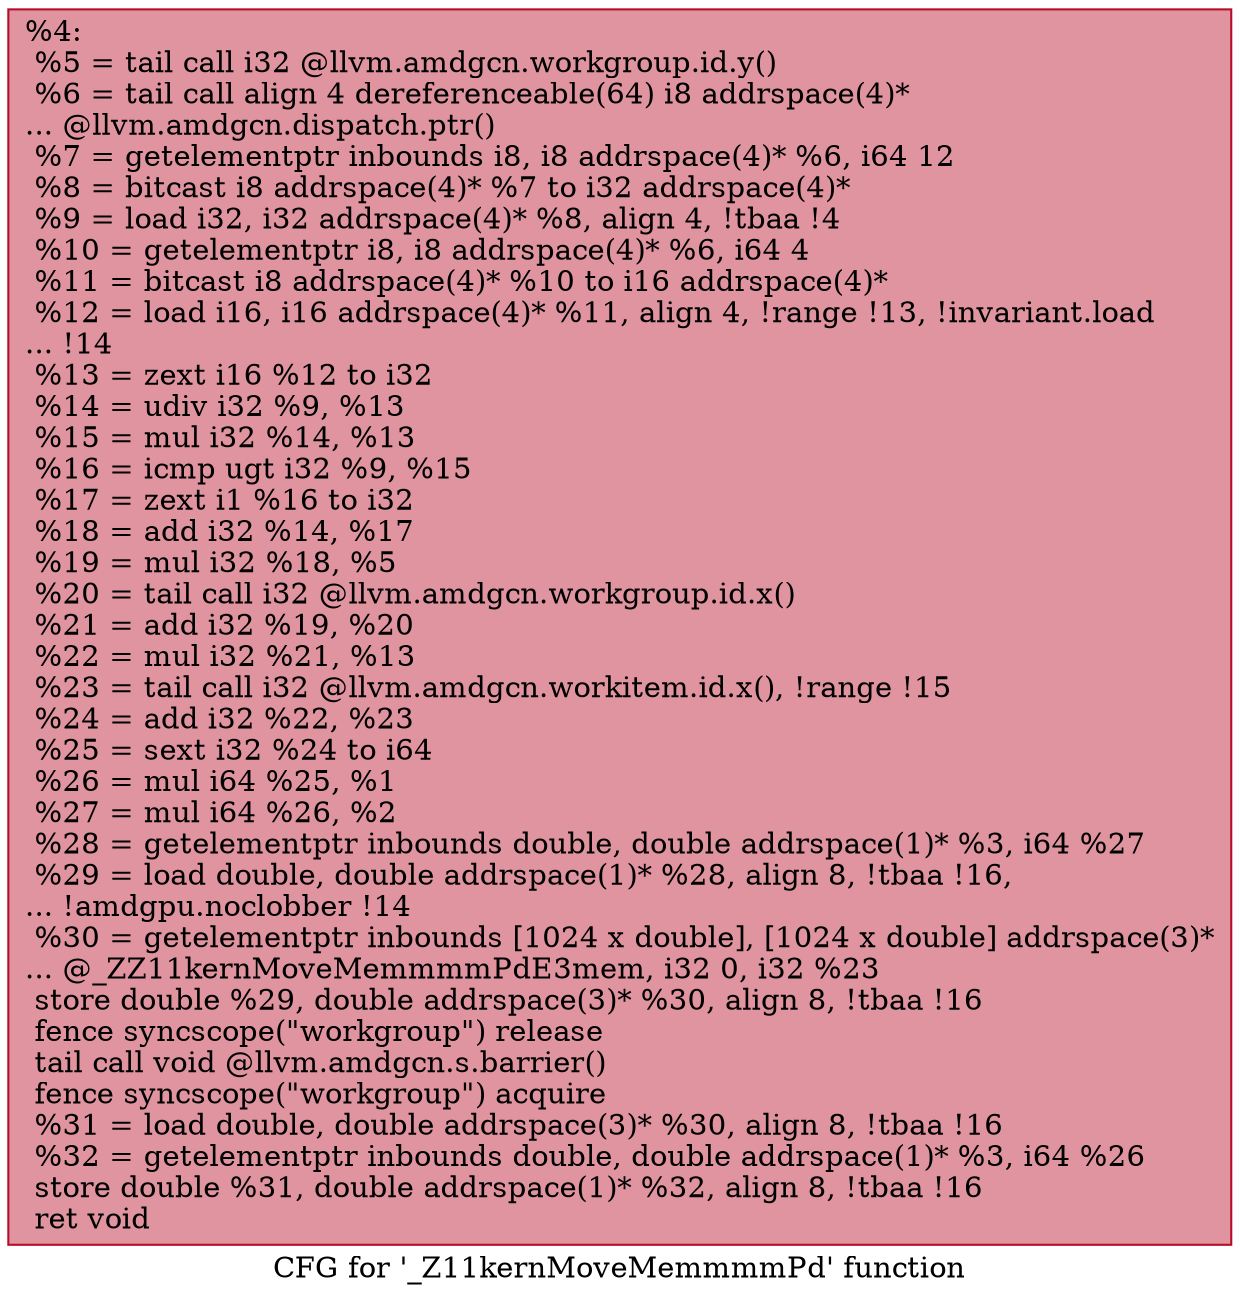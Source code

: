 digraph "CFG for '_Z11kernMoveMemmmmPd' function" {
	label="CFG for '_Z11kernMoveMemmmmPd' function";

	Node0x545b090 [shape=record,color="#b70d28ff", style=filled, fillcolor="#b70d2870",label="{%4:\l  %5 = tail call i32 @llvm.amdgcn.workgroup.id.y()\l  %6 = tail call align 4 dereferenceable(64) i8 addrspace(4)*\l... @llvm.amdgcn.dispatch.ptr()\l  %7 = getelementptr inbounds i8, i8 addrspace(4)* %6, i64 12\l  %8 = bitcast i8 addrspace(4)* %7 to i32 addrspace(4)*\l  %9 = load i32, i32 addrspace(4)* %8, align 4, !tbaa !4\l  %10 = getelementptr i8, i8 addrspace(4)* %6, i64 4\l  %11 = bitcast i8 addrspace(4)* %10 to i16 addrspace(4)*\l  %12 = load i16, i16 addrspace(4)* %11, align 4, !range !13, !invariant.load\l... !14\l  %13 = zext i16 %12 to i32\l  %14 = udiv i32 %9, %13\l  %15 = mul i32 %14, %13\l  %16 = icmp ugt i32 %9, %15\l  %17 = zext i1 %16 to i32\l  %18 = add i32 %14, %17\l  %19 = mul i32 %18, %5\l  %20 = tail call i32 @llvm.amdgcn.workgroup.id.x()\l  %21 = add i32 %19, %20\l  %22 = mul i32 %21, %13\l  %23 = tail call i32 @llvm.amdgcn.workitem.id.x(), !range !15\l  %24 = add i32 %22, %23\l  %25 = sext i32 %24 to i64\l  %26 = mul i64 %25, %1\l  %27 = mul i64 %26, %2\l  %28 = getelementptr inbounds double, double addrspace(1)* %3, i64 %27\l  %29 = load double, double addrspace(1)* %28, align 8, !tbaa !16,\l... !amdgpu.noclobber !14\l  %30 = getelementptr inbounds [1024 x double], [1024 x double] addrspace(3)*\l... @_ZZ11kernMoveMemmmmPdE3mem, i32 0, i32 %23\l  store double %29, double addrspace(3)* %30, align 8, !tbaa !16\l  fence syncscope(\"workgroup\") release\l  tail call void @llvm.amdgcn.s.barrier()\l  fence syncscope(\"workgroup\") acquire\l  %31 = load double, double addrspace(3)* %30, align 8, !tbaa !16\l  %32 = getelementptr inbounds double, double addrspace(1)* %3, i64 %26\l  store double %31, double addrspace(1)* %32, align 8, !tbaa !16\l  ret void\l}"];
}
